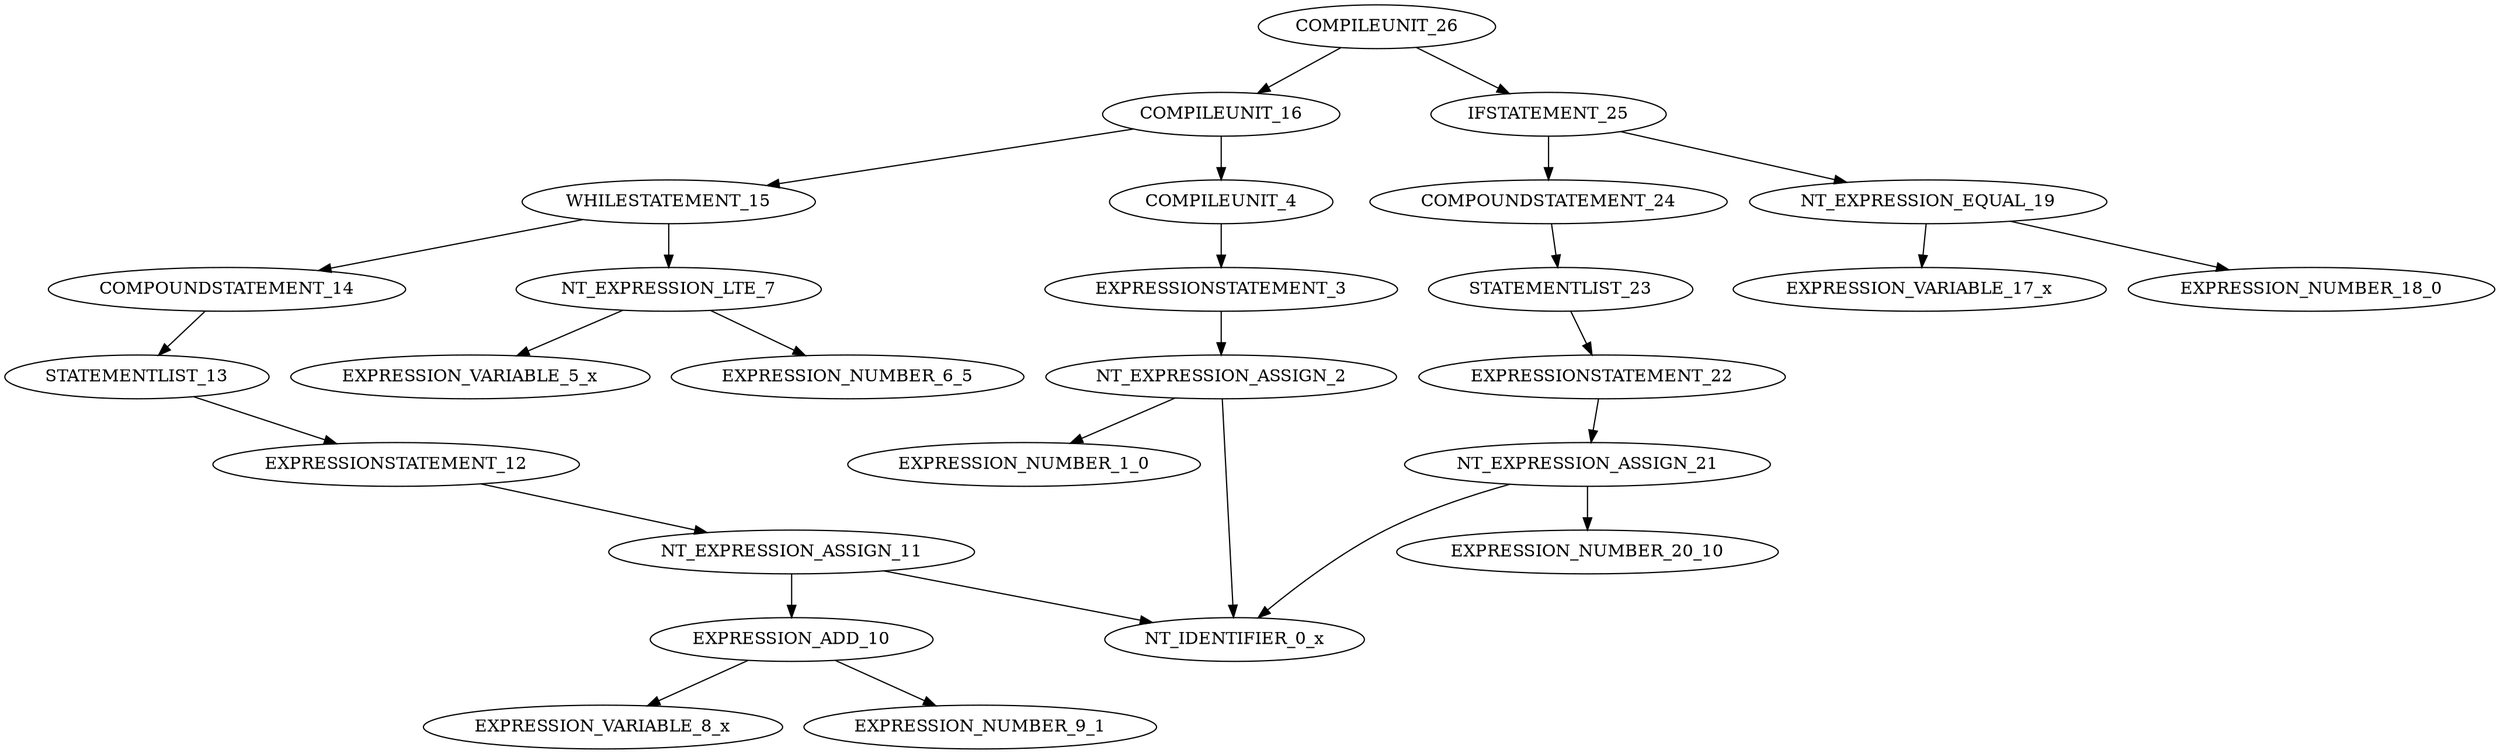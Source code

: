 digraph G{
"COMPILEUNIT_26"->"COMPILEUNIT_16";
"COMPILEUNIT_16"->"COMPILEUNIT_4";
"COMPILEUNIT_4"->"EXPRESSIONSTATEMENT_3";
"EXPRESSIONSTATEMENT_3"->"NT_EXPRESSION_ASSIGN_2";
"NT_EXPRESSION_ASSIGN_2"->"NT_IDENTIFIER_0_x";
"NT_EXPRESSION_ASSIGN_2"->"EXPRESSION_NUMBER_1_0";
"COMPILEUNIT_16"->"WHILESTATEMENT_15";
"WHILESTATEMENT_15"->"NT_EXPRESSION_LTE_7";
"NT_EXPRESSION_LTE_7"->"EXPRESSION_VARIABLE_5_x";
"NT_EXPRESSION_LTE_7"->"EXPRESSION_NUMBER_6_5";
"WHILESTATEMENT_15"->"COMPOUNDSTATEMENT_14";
"COMPOUNDSTATEMENT_14"->"STATEMENTLIST_13";
"STATEMENTLIST_13"->"EXPRESSIONSTATEMENT_12";
"EXPRESSIONSTATEMENT_12"->"NT_EXPRESSION_ASSIGN_11";
"NT_EXPRESSION_ASSIGN_11"->"NT_IDENTIFIER_0_x";
"NT_EXPRESSION_ASSIGN_11"->"EXPRESSION_ADD_10";
"EXPRESSION_ADD_10"->"EXPRESSION_VARIABLE_8_x";
"EXPRESSION_ADD_10"->"EXPRESSION_NUMBER_9_1";
"COMPILEUNIT_26"->"IFSTATEMENT_25";
"IFSTATEMENT_25"->"NT_EXPRESSION_EQUAL_19";
"NT_EXPRESSION_EQUAL_19"->"EXPRESSION_VARIABLE_17_x";
"NT_EXPRESSION_EQUAL_19"->"EXPRESSION_NUMBER_18_0";
"IFSTATEMENT_25"->"COMPOUNDSTATEMENT_24";
"COMPOUNDSTATEMENT_24"->"STATEMENTLIST_23";
"STATEMENTLIST_23"->"EXPRESSIONSTATEMENT_22";
"EXPRESSIONSTATEMENT_22"->"NT_EXPRESSION_ASSIGN_21";
"NT_EXPRESSION_ASSIGN_21"->"NT_IDENTIFIER_0_x";
"NT_EXPRESSION_ASSIGN_21"->"EXPRESSION_NUMBER_20_10";
}